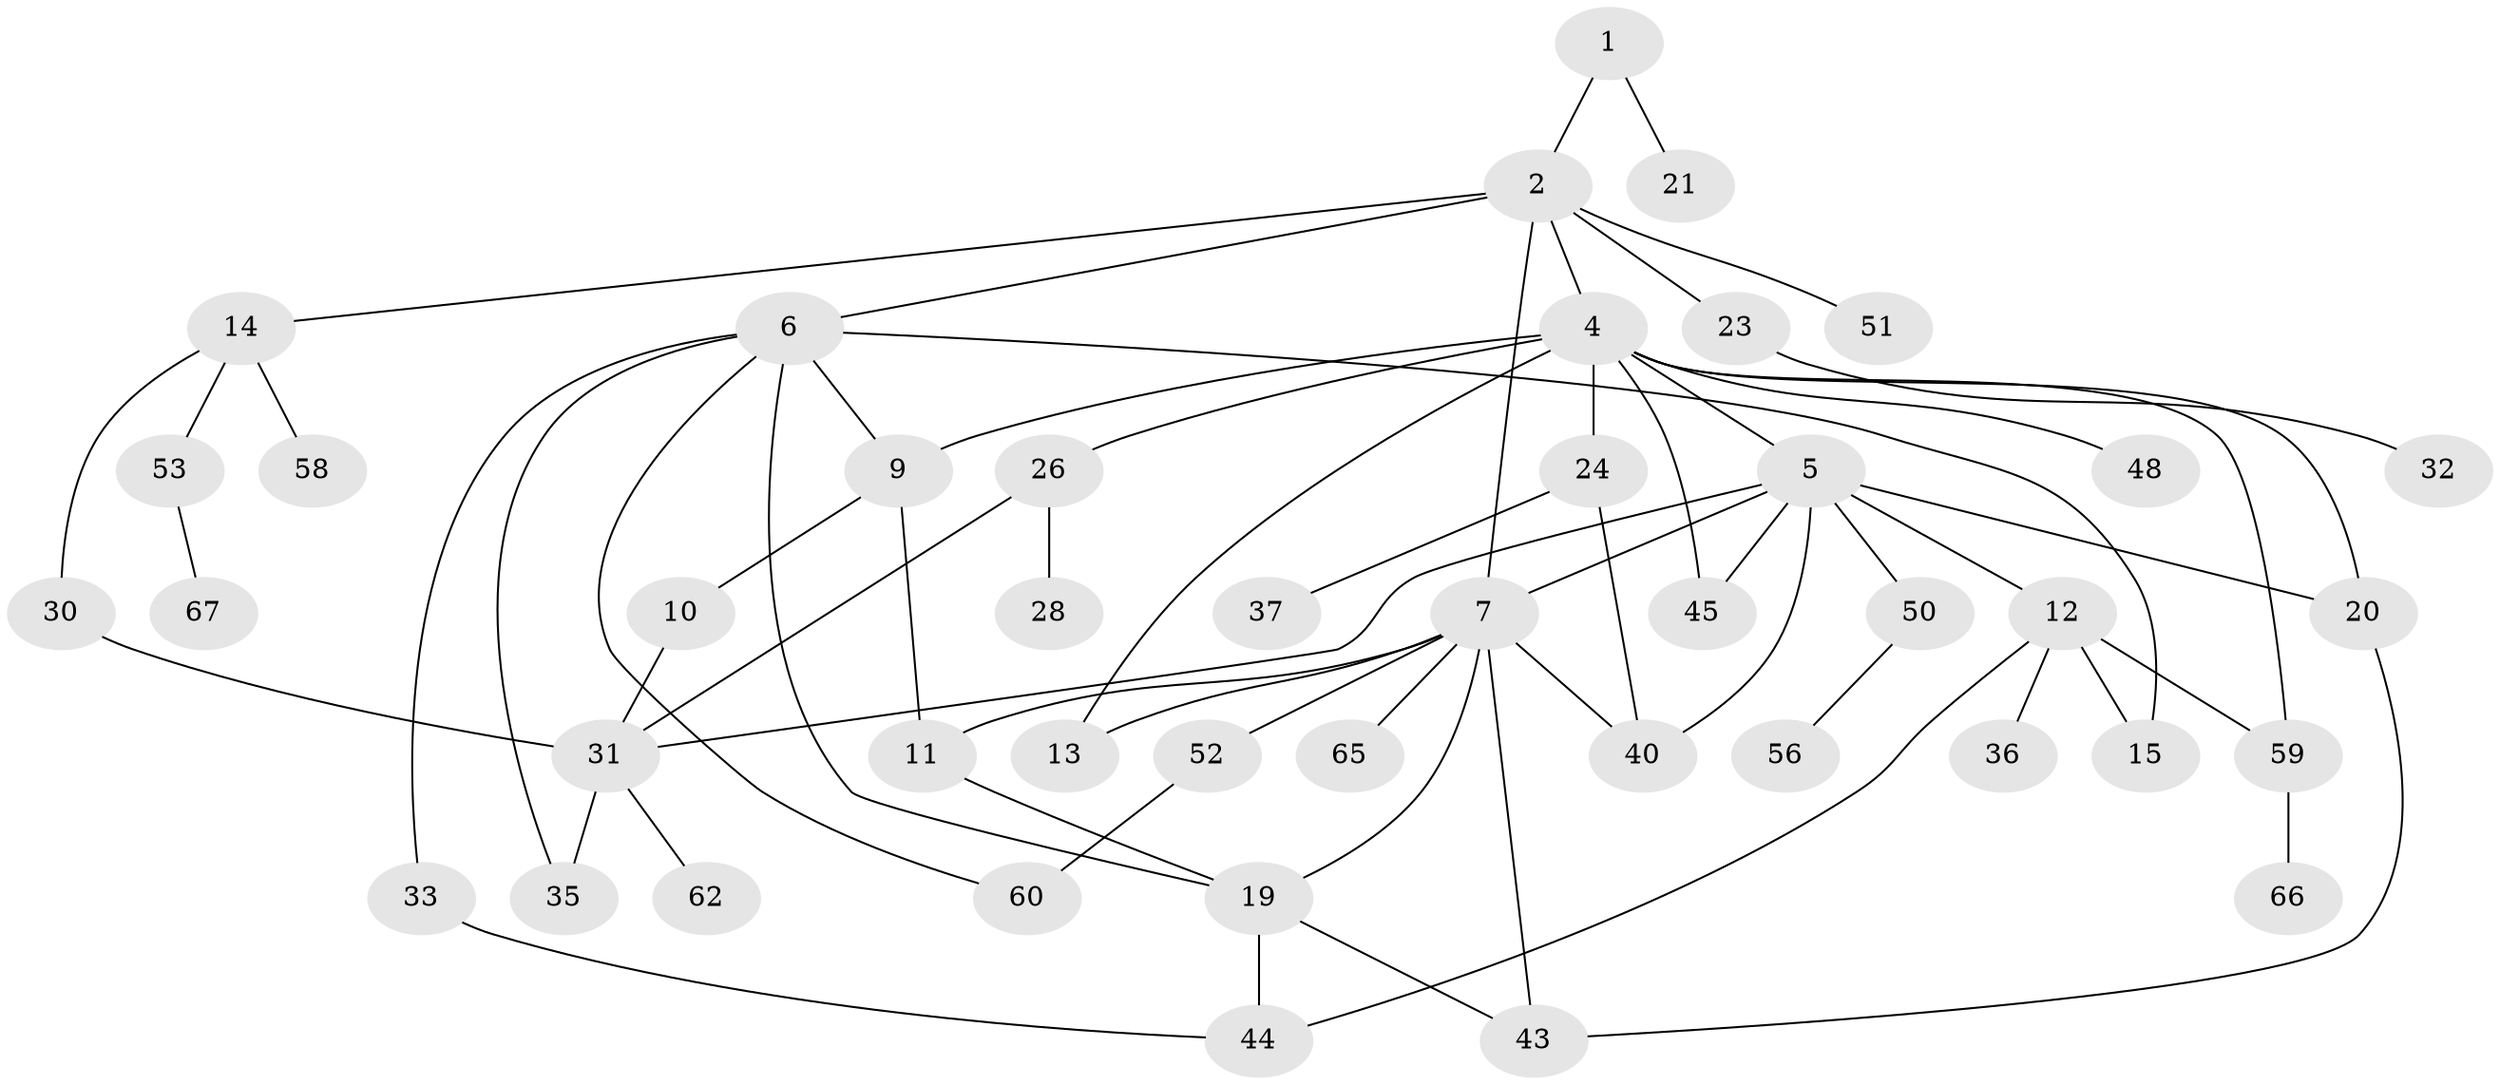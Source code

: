 // original degree distribution, {2: 0.4411764705882353, 4: 0.07352941176470588, 5: 0.08823529411764706, 6: 0.014705882352941176, 7: 0.029411764705882353, 3: 0.16176470588235295, 1: 0.19117647058823528}
// Generated by graph-tools (version 1.1) at 2025/10/02/27/25 16:10:54]
// undirected, 44 vertices, 64 edges
graph export_dot {
graph [start="1"]
  node [color=gray90,style=filled];
  1;
  2 [super="+3"];
  4 [super="+8"];
  5 [super="+29"];
  6 [super="+18"];
  7 [super="+16"];
  9 [super="+25"];
  10;
  11 [super="+49"];
  12 [super="+17"];
  13 [super="+27"];
  14 [super="+42"];
  15;
  19 [super="+39"];
  20 [super="+22"];
  21 [super="+68"];
  23;
  24 [super="+34"];
  26;
  28 [super="+38"];
  30 [super="+64"];
  31 [super="+55"];
  32 [super="+46"];
  33;
  35 [super="+63"];
  36;
  37;
  40 [super="+41"];
  43 [super="+57"];
  44 [super="+47"];
  45;
  48;
  50 [super="+54"];
  51;
  52;
  53;
  56;
  58;
  59 [super="+61"];
  60;
  62;
  65;
  66;
  67;
  1 -- 2;
  1 -- 21;
  2 -- 4;
  2 -- 6;
  2 -- 51;
  2 -- 7;
  2 -- 23;
  2 -- 14;
  4 -- 5;
  4 -- 24;
  4 -- 48;
  4 -- 13;
  4 -- 20;
  4 -- 9;
  4 -- 26;
  4 -- 59;
  4 -- 45;
  5 -- 12;
  5 -- 20;
  5 -- 45;
  5 -- 50;
  5 -- 7;
  5 -- 40;
  5 -- 31;
  6 -- 19;
  6 -- 33;
  6 -- 35;
  6 -- 60;
  6 -- 9;
  6 -- 15;
  7 -- 11;
  7 -- 52;
  7 -- 65;
  7 -- 40;
  7 -- 19;
  7 -- 43;
  7 -- 13;
  9 -- 10;
  9 -- 11;
  10 -- 31;
  11 -- 19;
  12 -- 15;
  12 -- 44;
  12 -- 36;
  12 -- 59;
  14 -- 30;
  14 -- 58;
  14 -- 53;
  19 -- 44;
  19 -- 43;
  20 -- 43;
  23 -- 32;
  24 -- 37;
  24 -- 40;
  26 -- 28;
  26 -- 31;
  30 -- 31;
  31 -- 62;
  31 -- 35;
  33 -- 44;
  50 -- 56;
  52 -- 60;
  53 -- 67;
  59 -- 66;
}
